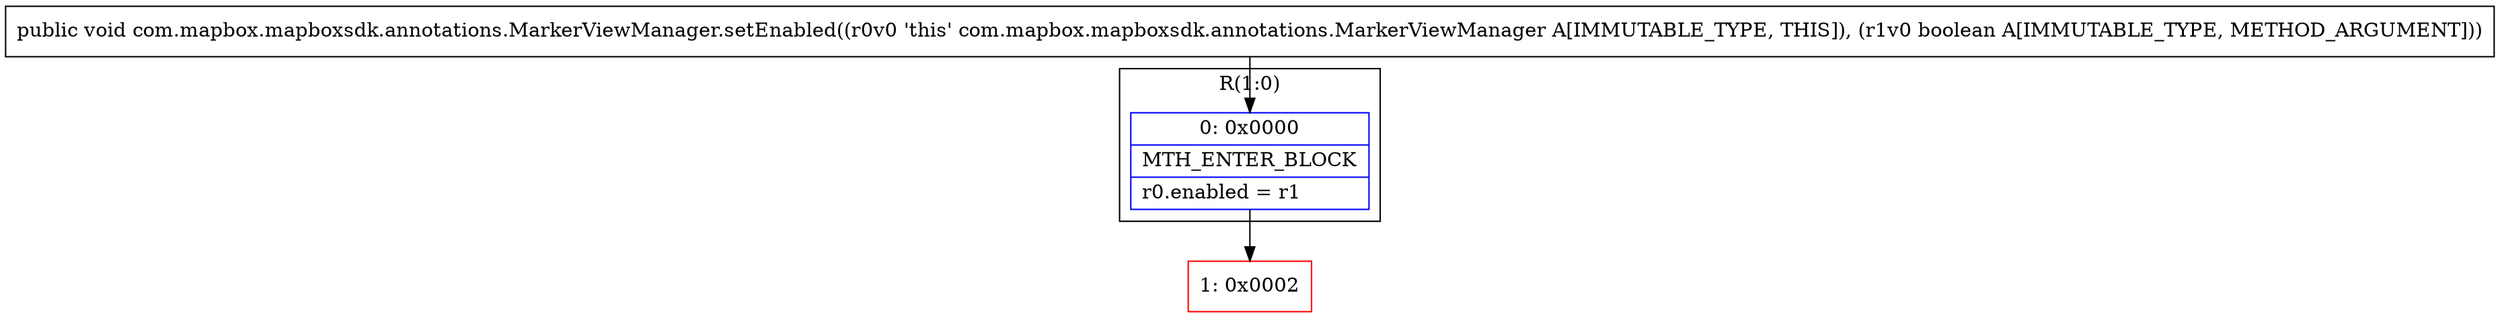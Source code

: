 digraph "CFG forcom.mapbox.mapboxsdk.annotations.MarkerViewManager.setEnabled(Z)V" {
subgraph cluster_Region_1281938610 {
label = "R(1:0)";
node [shape=record,color=blue];
Node_0 [shape=record,label="{0\:\ 0x0000|MTH_ENTER_BLOCK\l|r0.enabled = r1\l}"];
}
Node_1 [shape=record,color=red,label="{1\:\ 0x0002}"];
MethodNode[shape=record,label="{public void com.mapbox.mapboxsdk.annotations.MarkerViewManager.setEnabled((r0v0 'this' com.mapbox.mapboxsdk.annotations.MarkerViewManager A[IMMUTABLE_TYPE, THIS]), (r1v0 boolean A[IMMUTABLE_TYPE, METHOD_ARGUMENT])) }"];
MethodNode -> Node_0;
Node_0 -> Node_1;
}

